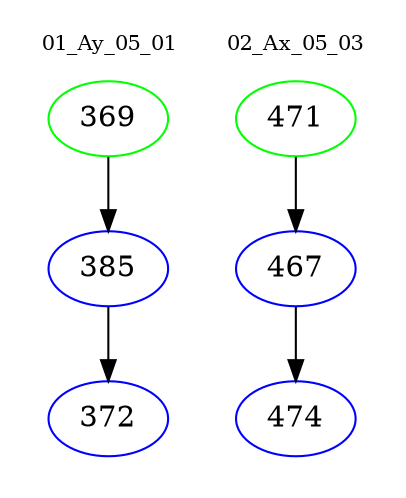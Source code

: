digraph{
subgraph cluster_0 {
color = white
label = "01_Ay_05_01";
fontsize=10;
T0_369 [label="369", color="green"]
T0_369 -> T0_385 [color="black"]
T0_385 [label="385", color="blue"]
T0_385 -> T0_372 [color="black"]
T0_372 [label="372", color="blue"]
}
subgraph cluster_1 {
color = white
label = "02_Ax_05_03";
fontsize=10;
T1_471 [label="471", color="green"]
T1_471 -> T1_467 [color="black"]
T1_467 [label="467", color="blue"]
T1_467 -> T1_474 [color="black"]
T1_474 [label="474", color="blue"]
}
}
